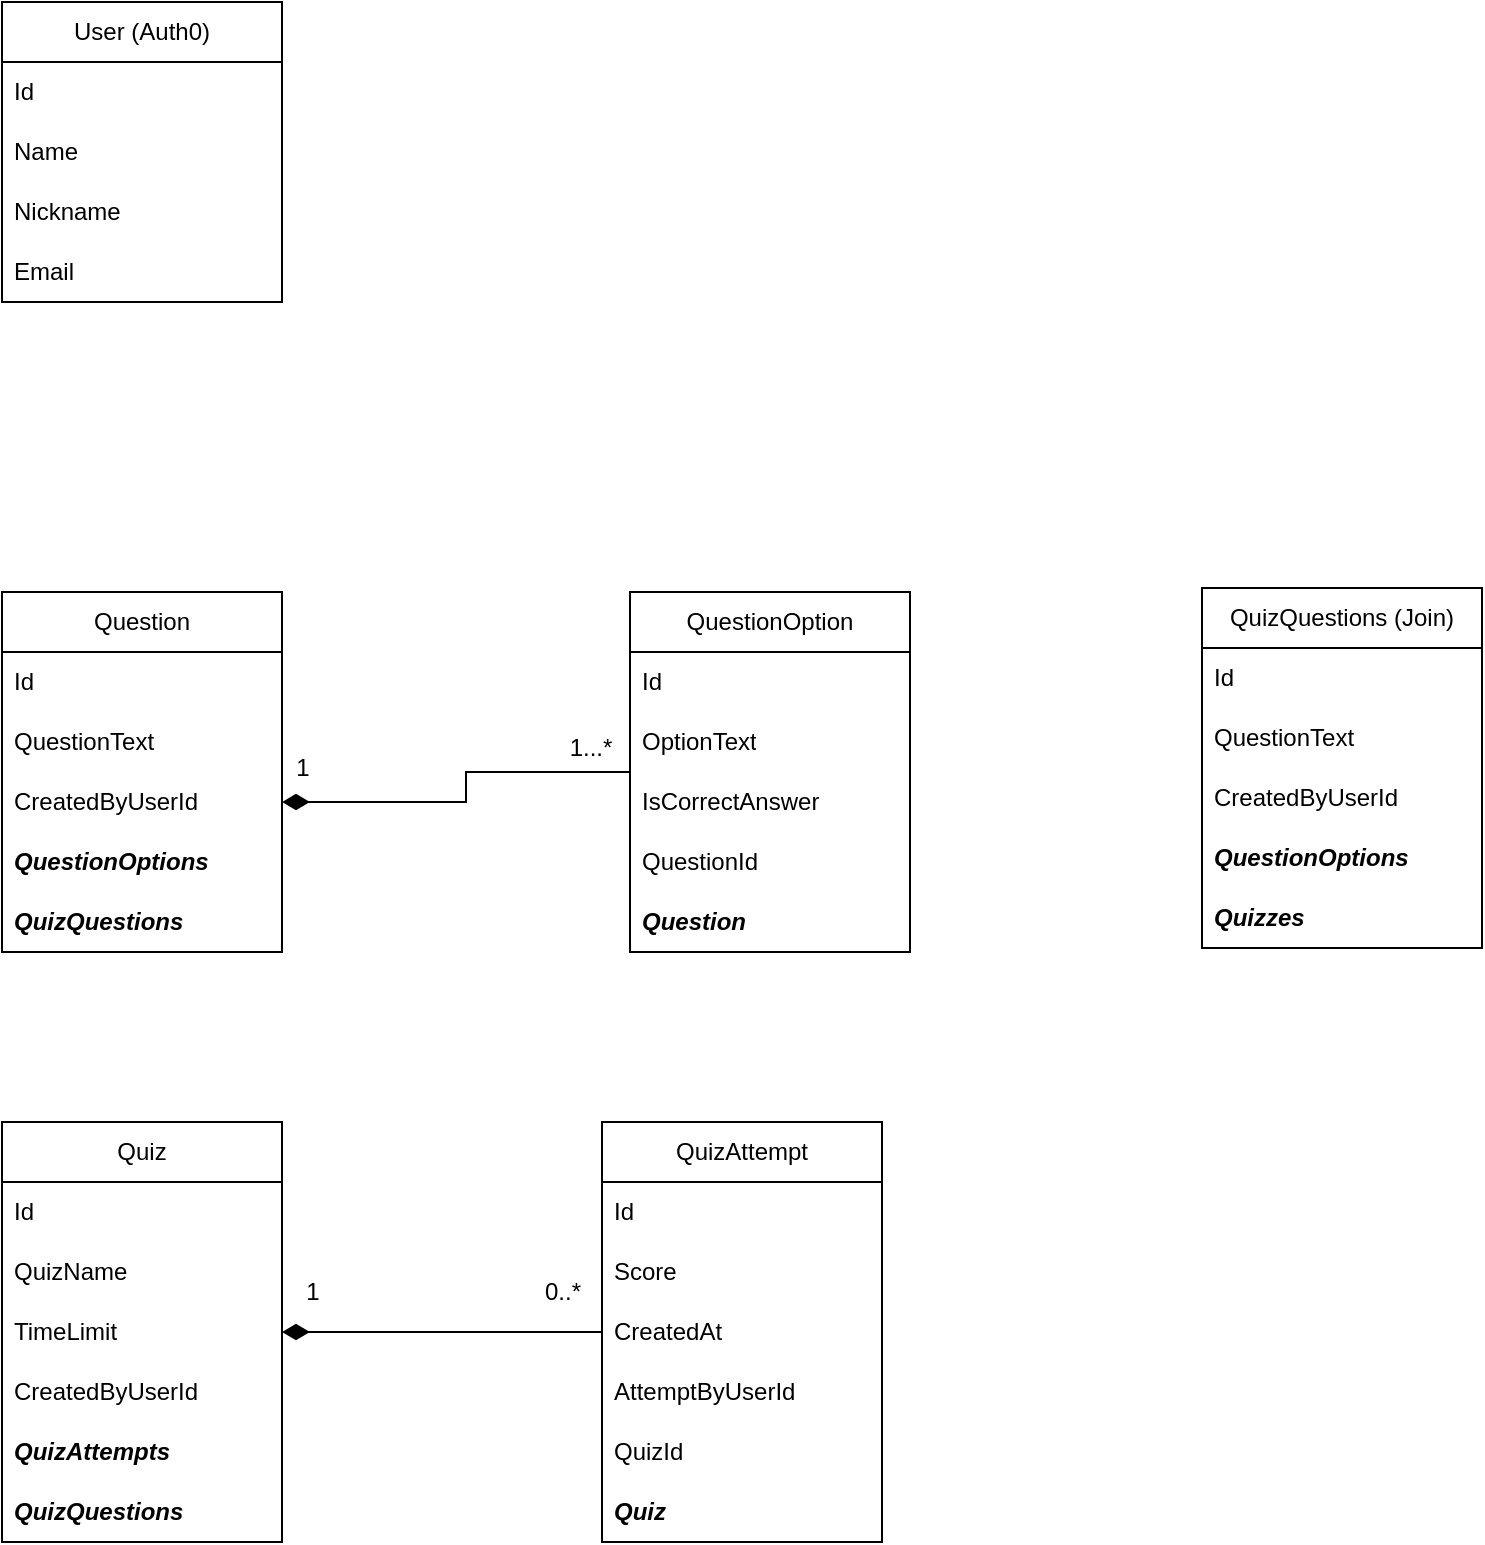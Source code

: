 <mxfile version="26.0.4">
  <diagram name="Page-1" id="YnsBivaD7yloUkoV75Fc">
    <mxGraphModel dx="2261" dy="907" grid="1" gridSize="10" guides="1" tooltips="1" connect="1" arrows="1" fold="1" page="1" pageScale="1" pageWidth="827" pageHeight="1169" math="0" shadow="0">
      <root>
        <mxCell id="0" />
        <mxCell id="1" parent="0" />
        <mxCell id="X-YEsUNr0n3Vpq1apQ27-1" value="User (Auth0)" style="swimlane;fontStyle=0;childLayout=stackLayout;horizontal=1;startSize=30;horizontalStack=0;resizeParent=1;resizeParentMax=0;resizeLast=0;collapsible=1;marginBottom=0;whiteSpace=wrap;html=1;" parent="1" vertex="1">
          <mxGeometry x="-40" y="170" width="140" height="150" as="geometry" />
        </mxCell>
        <mxCell id="X-YEsUNr0n3Vpq1apQ27-2" value="Id" style="text;strokeColor=none;fillColor=none;align=left;verticalAlign=middle;spacingLeft=4;spacingRight=4;overflow=hidden;points=[[0,0.5],[1,0.5]];portConstraint=eastwest;rotatable=0;whiteSpace=wrap;html=1;" parent="X-YEsUNr0n3Vpq1apQ27-1" vertex="1">
          <mxGeometry y="30" width="140" height="30" as="geometry" />
        </mxCell>
        <mxCell id="X-YEsUNr0n3Vpq1apQ27-3" value="Name" style="text;strokeColor=none;fillColor=none;align=left;verticalAlign=middle;spacingLeft=4;spacingRight=4;overflow=hidden;points=[[0,0.5],[1,0.5]];portConstraint=eastwest;rotatable=0;whiteSpace=wrap;html=1;" parent="X-YEsUNr0n3Vpq1apQ27-1" vertex="1">
          <mxGeometry y="60" width="140" height="30" as="geometry" />
        </mxCell>
        <mxCell id="X-YEsUNr0n3Vpq1apQ27-5" value="Nickname" style="text;strokeColor=none;fillColor=none;align=left;verticalAlign=middle;spacingLeft=4;spacingRight=4;overflow=hidden;points=[[0,0.5],[1,0.5]];portConstraint=eastwest;rotatable=0;whiteSpace=wrap;html=1;" parent="X-YEsUNr0n3Vpq1apQ27-1" vertex="1">
          <mxGeometry y="90" width="140" height="30" as="geometry" />
        </mxCell>
        <mxCell id="X-YEsUNr0n3Vpq1apQ27-4" value="Email" style="text;strokeColor=none;fillColor=none;align=left;verticalAlign=middle;spacingLeft=4;spacingRight=4;overflow=hidden;points=[[0,0.5],[1,0.5]];portConstraint=eastwest;rotatable=0;whiteSpace=wrap;html=1;" parent="X-YEsUNr0n3Vpq1apQ27-1" vertex="1">
          <mxGeometry y="120" width="140" height="30" as="geometry" />
        </mxCell>
        <mxCell id="X-YEsUNr0n3Vpq1apQ27-6" value="Question" style="swimlane;fontStyle=0;childLayout=stackLayout;horizontal=1;startSize=30;horizontalStack=0;resizeParent=1;resizeParentMax=0;resizeLast=0;collapsible=1;marginBottom=0;whiteSpace=wrap;html=1;" parent="1" vertex="1">
          <mxGeometry x="-40" y="465" width="140" height="180" as="geometry" />
        </mxCell>
        <mxCell id="X-YEsUNr0n3Vpq1apQ27-7" value="Id" style="text;strokeColor=none;fillColor=none;align=left;verticalAlign=middle;spacingLeft=4;spacingRight=4;overflow=hidden;points=[[0,0.5],[1,0.5]];portConstraint=eastwest;rotatable=0;whiteSpace=wrap;html=1;" parent="X-YEsUNr0n3Vpq1apQ27-6" vertex="1">
          <mxGeometry y="30" width="140" height="30" as="geometry" />
        </mxCell>
        <mxCell id="X-YEsUNr0n3Vpq1apQ27-17" value="QuestionText" style="text;strokeColor=none;fillColor=none;align=left;verticalAlign=middle;spacingLeft=4;spacingRight=4;overflow=hidden;points=[[0,0.5],[1,0.5]];portConstraint=eastwest;rotatable=0;whiteSpace=wrap;html=1;" parent="X-YEsUNr0n3Vpq1apQ27-6" vertex="1">
          <mxGeometry y="60" width="140" height="30" as="geometry" />
        </mxCell>
        <mxCell id="X-YEsUNr0n3Vpq1apQ27-8" value="CreatedByUserId" style="text;strokeColor=none;fillColor=none;align=left;verticalAlign=middle;spacingLeft=4;spacingRight=4;overflow=hidden;points=[[0,0.5],[1,0.5]];portConstraint=eastwest;rotatable=0;whiteSpace=wrap;html=1;" parent="X-YEsUNr0n3Vpq1apQ27-6" vertex="1">
          <mxGeometry y="90" width="140" height="30" as="geometry" />
        </mxCell>
        <mxCell id="X-YEsUNr0n3Vpq1apQ27-11" value="QuestionOptions" style="text;strokeColor=none;fillColor=none;align=left;verticalAlign=middle;spacingLeft=4;spacingRight=4;overflow=hidden;points=[[0,0.5],[1,0.5]];portConstraint=eastwest;rotatable=0;whiteSpace=wrap;html=1;fontStyle=3" parent="X-YEsUNr0n3Vpq1apQ27-6" vertex="1">
          <mxGeometry y="120" width="140" height="30" as="geometry" />
        </mxCell>
        <mxCell id="X-YEsUNr0n3Vpq1apQ27-9" value="&lt;span style=&quot;text-align: center;&quot;&gt;QuizQuestions&lt;/span&gt;" style="text;strokeColor=none;fillColor=none;align=left;verticalAlign=middle;spacingLeft=4;spacingRight=4;overflow=hidden;points=[[0,0.5],[1,0.5]];portConstraint=eastwest;rotatable=0;whiteSpace=wrap;html=1;fontStyle=3" parent="X-YEsUNr0n3Vpq1apQ27-6" vertex="1">
          <mxGeometry y="150" width="140" height="30" as="geometry" />
        </mxCell>
        <mxCell id="X-YEsUNr0n3Vpq1apQ27-12" value="QuestionOption" style="swimlane;fontStyle=0;childLayout=stackLayout;horizontal=1;startSize=30;horizontalStack=0;resizeParent=1;resizeParentMax=0;resizeLast=0;collapsible=1;marginBottom=0;whiteSpace=wrap;html=1;" parent="1" vertex="1">
          <mxGeometry x="274" y="465" width="140" height="180" as="geometry" />
        </mxCell>
        <mxCell id="X-YEsUNr0n3Vpq1apQ27-13" value="Id" style="text;strokeColor=none;fillColor=none;align=left;verticalAlign=middle;spacingLeft=4;spacingRight=4;overflow=hidden;points=[[0,0.5],[1,0.5]];portConstraint=eastwest;rotatable=0;whiteSpace=wrap;html=1;" parent="X-YEsUNr0n3Vpq1apQ27-12" vertex="1">
          <mxGeometry y="30" width="140" height="30" as="geometry" />
        </mxCell>
        <mxCell id="X-YEsUNr0n3Vpq1apQ27-14" value="OptionText" style="text;strokeColor=none;fillColor=none;align=left;verticalAlign=middle;spacingLeft=4;spacingRight=4;overflow=hidden;points=[[0,0.5],[1,0.5]];portConstraint=eastwest;rotatable=0;whiteSpace=wrap;html=1;" parent="X-YEsUNr0n3Vpq1apQ27-12" vertex="1">
          <mxGeometry y="60" width="140" height="30" as="geometry" />
        </mxCell>
        <mxCell id="X-YEsUNr0n3Vpq1apQ27-15" value="IsCorrectAnswer" style="text;strokeColor=none;fillColor=none;align=left;verticalAlign=middle;spacingLeft=4;spacingRight=4;overflow=hidden;points=[[0,0.5],[1,0.5]];portConstraint=eastwest;rotatable=0;whiteSpace=wrap;html=1;" parent="X-YEsUNr0n3Vpq1apQ27-12" vertex="1">
          <mxGeometry y="90" width="140" height="30" as="geometry" />
        </mxCell>
        <mxCell id="X-YEsUNr0n3Vpq1apQ27-16" value="QuestionId" style="text;strokeColor=none;fillColor=none;align=left;verticalAlign=middle;spacingLeft=4;spacingRight=4;overflow=hidden;points=[[0,0.5],[1,0.5]];portConstraint=eastwest;rotatable=0;whiteSpace=wrap;html=1;" parent="X-YEsUNr0n3Vpq1apQ27-12" vertex="1">
          <mxGeometry y="120" width="140" height="30" as="geometry" />
        </mxCell>
        <mxCell id="X-YEsUNr0n3Vpq1apQ27-18" value="Question" style="text;strokeColor=none;fillColor=none;align=left;verticalAlign=middle;spacingLeft=4;spacingRight=4;overflow=hidden;points=[[0,0.5],[1,0.5]];portConstraint=eastwest;rotatable=0;whiteSpace=wrap;html=1;fontStyle=3" parent="X-YEsUNr0n3Vpq1apQ27-12" vertex="1">
          <mxGeometry y="150" width="140" height="30" as="geometry" />
        </mxCell>
        <mxCell id="X-YEsUNr0n3Vpq1apQ27-19" value="Quiz" style="swimlane;fontStyle=0;childLayout=stackLayout;horizontal=1;startSize=30;horizontalStack=0;resizeParent=1;resizeParentMax=0;resizeLast=0;collapsible=1;marginBottom=0;whiteSpace=wrap;html=1;" parent="1" vertex="1">
          <mxGeometry x="-40" y="730" width="140" height="210" as="geometry" />
        </mxCell>
        <mxCell id="X-YEsUNr0n3Vpq1apQ27-20" value="Id" style="text;strokeColor=none;fillColor=none;align=left;verticalAlign=middle;spacingLeft=4;spacingRight=4;overflow=hidden;points=[[0,0.5],[1,0.5]];portConstraint=eastwest;rotatable=0;whiteSpace=wrap;html=1;" parent="X-YEsUNr0n3Vpq1apQ27-19" vertex="1">
          <mxGeometry y="30" width="140" height="30" as="geometry" />
        </mxCell>
        <mxCell id="X-YEsUNr0n3Vpq1apQ27-21" value="QuizName" style="text;strokeColor=none;fillColor=none;align=left;verticalAlign=middle;spacingLeft=4;spacingRight=4;overflow=hidden;points=[[0,0.5],[1,0.5]];portConstraint=eastwest;rotatable=0;whiteSpace=wrap;html=1;" parent="X-YEsUNr0n3Vpq1apQ27-19" vertex="1">
          <mxGeometry y="60" width="140" height="30" as="geometry" />
        </mxCell>
        <mxCell id="X-YEsUNr0n3Vpq1apQ27-22" value="TimeLimit" style="text;strokeColor=none;fillColor=none;align=left;verticalAlign=middle;spacingLeft=4;spacingRight=4;overflow=hidden;points=[[0,0.5],[1,0.5]];portConstraint=eastwest;rotatable=0;whiteSpace=wrap;html=1;" parent="X-YEsUNr0n3Vpq1apQ27-19" vertex="1">
          <mxGeometry y="90" width="140" height="30" as="geometry" />
        </mxCell>
        <mxCell id="X-YEsUNr0n3Vpq1apQ27-23" value="CreatedByUserId" style="text;strokeColor=none;fillColor=none;align=left;verticalAlign=middle;spacingLeft=4;spacingRight=4;overflow=hidden;points=[[0,0.5],[1,0.5]];portConstraint=eastwest;rotatable=0;whiteSpace=wrap;html=1;" parent="X-YEsUNr0n3Vpq1apQ27-19" vertex="1">
          <mxGeometry y="120" width="140" height="30" as="geometry" />
        </mxCell>
        <mxCell id="X-YEsUNr0n3Vpq1apQ27-25" value="QuizAttempts" style="text;strokeColor=none;fillColor=none;align=left;verticalAlign=middle;spacingLeft=4;spacingRight=4;overflow=hidden;points=[[0,0.5],[1,0.5]];portConstraint=eastwest;rotatable=0;whiteSpace=wrap;html=1;fontStyle=3" parent="X-YEsUNr0n3Vpq1apQ27-19" vertex="1">
          <mxGeometry y="150" width="140" height="30" as="geometry" />
        </mxCell>
        <mxCell id="X-YEsUNr0n3Vpq1apQ27-24" value="&lt;span style=&quot;text-align: center;&quot;&gt;QuizQuestions&lt;/span&gt;" style="text;strokeColor=none;fillColor=none;align=left;verticalAlign=middle;spacingLeft=4;spacingRight=4;overflow=hidden;points=[[0,0.5],[1,0.5]];portConstraint=eastwest;rotatable=0;whiteSpace=wrap;html=1;fontStyle=3" parent="X-YEsUNr0n3Vpq1apQ27-19" vertex="1">
          <mxGeometry y="180" width="140" height="30" as="geometry" />
        </mxCell>
        <mxCell id="X-YEsUNr0n3Vpq1apQ27-26" value="QuizAttempt" style="swimlane;fontStyle=0;childLayout=stackLayout;horizontal=1;startSize=30;horizontalStack=0;resizeParent=1;resizeParentMax=0;resizeLast=0;collapsible=1;marginBottom=0;whiteSpace=wrap;html=1;" parent="1" vertex="1">
          <mxGeometry x="260" y="730" width="140" height="210" as="geometry" />
        </mxCell>
        <mxCell id="X-YEsUNr0n3Vpq1apQ27-27" value="Id" style="text;strokeColor=none;fillColor=none;align=left;verticalAlign=middle;spacingLeft=4;spacingRight=4;overflow=hidden;points=[[0,0.5],[1,0.5]];portConstraint=eastwest;rotatable=0;whiteSpace=wrap;html=1;" parent="X-YEsUNr0n3Vpq1apQ27-26" vertex="1">
          <mxGeometry y="30" width="140" height="30" as="geometry" />
        </mxCell>
        <mxCell id="X-YEsUNr0n3Vpq1apQ27-28" value="Score" style="text;strokeColor=none;fillColor=none;align=left;verticalAlign=middle;spacingLeft=4;spacingRight=4;overflow=hidden;points=[[0,0.5],[1,0.5]];portConstraint=eastwest;rotatable=0;whiteSpace=wrap;html=1;" parent="X-YEsUNr0n3Vpq1apQ27-26" vertex="1">
          <mxGeometry y="60" width="140" height="30" as="geometry" />
        </mxCell>
        <mxCell id="X-YEsUNr0n3Vpq1apQ27-29" value="CreatedAt" style="text;strokeColor=none;fillColor=none;align=left;verticalAlign=middle;spacingLeft=4;spacingRight=4;overflow=hidden;points=[[0,0.5],[1,0.5]];portConstraint=eastwest;rotatable=0;whiteSpace=wrap;html=1;" parent="X-YEsUNr0n3Vpq1apQ27-26" vertex="1">
          <mxGeometry y="90" width="140" height="30" as="geometry" />
        </mxCell>
        <mxCell id="X-YEsUNr0n3Vpq1apQ27-33" value="AttemptByUserId" style="text;strokeColor=none;fillColor=none;align=left;verticalAlign=middle;spacingLeft=4;spacingRight=4;overflow=hidden;points=[[0,0.5],[1,0.5]];portConstraint=eastwest;rotatable=0;whiteSpace=wrap;html=1;" parent="X-YEsUNr0n3Vpq1apQ27-26" vertex="1">
          <mxGeometry y="120" width="140" height="30" as="geometry" />
        </mxCell>
        <mxCell id="X-YEsUNr0n3Vpq1apQ27-30" value="QuizId" style="text;strokeColor=none;fillColor=none;align=left;verticalAlign=middle;spacingLeft=4;spacingRight=4;overflow=hidden;points=[[0,0.5],[1,0.5]];portConstraint=eastwest;rotatable=0;whiteSpace=wrap;html=1;" parent="X-YEsUNr0n3Vpq1apQ27-26" vertex="1">
          <mxGeometry y="150" width="140" height="30" as="geometry" />
        </mxCell>
        <mxCell id="X-YEsUNr0n3Vpq1apQ27-32" value="Quiz" style="text;strokeColor=none;fillColor=none;align=left;verticalAlign=middle;spacingLeft=4;spacingRight=4;overflow=hidden;points=[[0,0.5],[1,0.5]];portConstraint=eastwest;rotatable=0;whiteSpace=wrap;html=1;fontStyle=3" parent="X-YEsUNr0n3Vpq1apQ27-26" vertex="1">
          <mxGeometry y="180" width="140" height="30" as="geometry" />
        </mxCell>
        <mxCell id="X-YEsUNr0n3Vpq1apQ27-34" style="edgeStyle=orthogonalEdgeStyle;rounded=0;orthogonalLoop=1;jettySize=auto;html=1;exitX=1;exitY=0.5;exitDx=0;exitDy=0;endArrow=none;endFill=0;endSize=11;startArrow=diamondThin;startFill=1;startSize=11;" parent="1" source="X-YEsUNr0n3Vpq1apQ27-8" target="X-YEsUNr0n3Vpq1apQ27-12" edge="1">
          <mxGeometry relative="1" as="geometry" />
        </mxCell>
        <mxCell id="X-YEsUNr0n3Vpq1apQ27-35" value="1...*" style="text;html=1;align=center;verticalAlign=middle;resizable=0;points=[];autosize=1;strokeColor=none;fillColor=none;" parent="1" vertex="1">
          <mxGeometry x="234" y="528" width="40" height="30" as="geometry" />
        </mxCell>
        <mxCell id="X-YEsUNr0n3Vpq1apQ27-36" style="edgeStyle=orthogonalEdgeStyle;rounded=0;orthogonalLoop=1;jettySize=auto;html=1;exitX=0;exitY=0.5;exitDx=0;exitDy=0;entryX=1;entryY=0.5;entryDx=0;entryDy=0;endArrow=diamondThin;endFill=1;endSize=11;" parent="1" source="X-YEsUNr0n3Vpq1apQ27-29" target="X-YEsUNr0n3Vpq1apQ27-22" edge="1">
          <mxGeometry relative="1" as="geometry" />
        </mxCell>
        <mxCell id="X-YEsUNr0n3Vpq1apQ27-37" value="0..*" style="text;html=1;align=center;verticalAlign=middle;resizable=0;points=[];autosize=1;strokeColor=none;fillColor=none;" parent="1" vertex="1">
          <mxGeometry x="220" y="800" width="40" height="30" as="geometry" />
        </mxCell>
        <mxCell id="X-YEsUNr0n3Vpq1apQ27-38" value="1" style="text;html=1;align=center;verticalAlign=middle;resizable=0;points=[];autosize=1;strokeColor=none;fillColor=none;" parent="1" vertex="1">
          <mxGeometry x="100" y="800" width="30" height="30" as="geometry" />
        </mxCell>
        <mxCell id="X-YEsUNr0n3Vpq1apQ27-39" value="1" style="text;html=1;align=center;verticalAlign=middle;resizable=0;points=[];autosize=1;strokeColor=none;fillColor=none;" parent="1" vertex="1">
          <mxGeometry x="95" y="538" width="30" height="30" as="geometry" />
        </mxCell>
        <mxCell id="X-YEsUNr0n3Vpq1apQ27-40" value="QuizQuestions (Join)" style="swimlane;fontStyle=0;childLayout=stackLayout;horizontal=1;startSize=30;horizontalStack=0;resizeParent=1;resizeParentMax=0;resizeLast=0;collapsible=1;marginBottom=0;whiteSpace=wrap;html=1;" parent="1" vertex="1">
          <mxGeometry x="560" y="463" width="140" height="180" as="geometry" />
        </mxCell>
        <mxCell id="X-YEsUNr0n3Vpq1apQ27-41" value="Id" style="text;strokeColor=none;fillColor=none;align=left;verticalAlign=middle;spacingLeft=4;spacingRight=4;overflow=hidden;points=[[0,0.5],[1,0.5]];portConstraint=eastwest;rotatable=0;whiteSpace=wrap;html=1;" parent="X-YEsUNr0n3Vpq1apQ27-40" vertex="1">
          <mxGeometry y="30" width="140" height="30" as="geometry" />
        </mxCell>
        <mxCell id="X-YEsUNr0n3Vpq1apQ27-42" value="QuestionText" style="text;strokeColor=none;fillColor=none;align=left;verticalAlign=middle;spacingLeft=4;spacingRight=4;overflow=hidden;points=[[0,0.5],[1,0.5]];portConstraint=eastwest;rotatable=0;whiteSpace=wrap;html=1;" parent="X-YEsUNr0n3Vpq1apQ27-40" vertex="1">
          <mxGeometry y="60" width="140" height="30" as="geometry" />
        </mxCell>
        <mxCell id="X-YEsUNr0n3Vpq1apQ27-43" value="CreatedByUserId" style="text;strokeColor=none;fillColor=none;align=left;verticalAlign=middle;spacingLeft=4;spacingRight=4;overflow=hidden;points=[[0,0.5],[1,0.5]];portConstraint=eastwest;rotatable=0;whiteSpace=wrap;html=1;" parent="X-YEsUNr0n3Vpq1apQ27-40" vertex="1">
          <mxGeometry y="90" width="140" height="30" as="geometry" />
        </mxCell>
        <mxCell id="X-YEsUNr0n3Vpq1apQ27-44" value="QuestionOptions" style="text;strokeColor=none;fillColor=none;align=left;verticalAlign=middle;spacingLeft=4;spacingRight=4;overflow=hidden;points=[[0,0.5],[1,0.5]];portConstraint=eastwest;rotatable=0;whiteSpace=wrap;html=1;fontStyle=3" parent="X-YEsUNr0n3Vpq1apQ27-40" vertex="1">
          <mxGeometry y="120" width="140" height="30" as="geometry" />
        </mxCell>
        <mxCell id="X-YEsUNr0n3Vpq1apQ27-45" value="Quizzes" style="text;strokeColor=none;fillColor=none;align=left;verticalAlign=middle;spacingLeft=4;spacingRight=4;overflow=hidden;points=[[0,0.5],[1,0.5]];portConstraint=eastwest;rotatable=0;whiteSpace=wrap;html=1;fontStyle=3" parent="X-YEsUNr0n3Vpq1apQ27-40" vertex="1">
          <mxGeometry y="150" width="140" height="30" as="geometry" />
        </mxCell>
      </root>
    </mxGraphModel>
  </diagram>
</mxfile>
